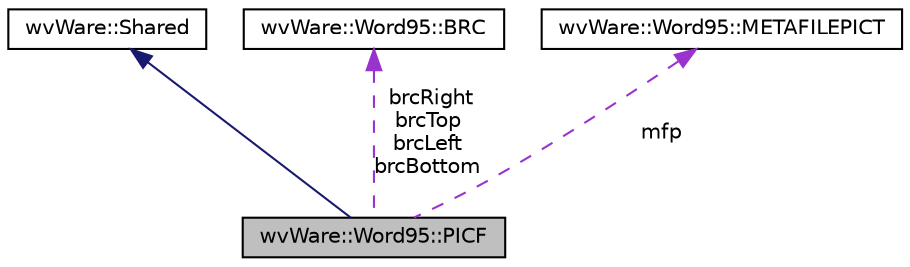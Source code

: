 digraph "wvWare::Word95::PICF"
{
  edge [fontname="Helvetica",fontsize="10",labelfontname="Helvetica",labelfontsize="10"];
  node [fontname="Helvetica",fontsize="10",shape=record];
  Node2 [label="wvWare::Word95::PICF",height=0.2,width=0.4,color="black", fillcolor="grey75", style="filled", fontcolor="black"];
  Node3 -> Node2 [dir="back",color="midnightblue",fontsize="10",style="solid",fontname="Helvetica"];
  Node3 [label="wvWare::Shared",height=0.2,width=0.4,color="black", fillcolor="white", style="filled",URL="$classwv_ware_1_1_shared.html"];
  Node4 -> Node2 [dir="back",color="darkorchid3",fontsize="10",style="dashed",label=" brcRight\nbrcTop\nbrcLeft\nbrcBottom" ,fontname="Helvetica"];
  Node4 [label="wvWare::Word95::BRC",height=0.2,width=0.4,color="black", fillcolor="white", style="filled",URL="$structwv_ware_1_1_word95_1_1_b_r_c.html"];
  Node5 -> Node2 [dir="back",color="darkorchid3",fontsize="10",style="dashed",label=" mfp" ,fontname="Helvetica"];
  Node5 [label="wvWare::Word95::METAFILEPICT",height=0.2,width=0.4,color="black", fillcolor="white", style="filled",URL="$structwv_ware_1_1_word95_1_1_m_e_t_a_f_i_l_e_p_i_c_t.html"];
}
